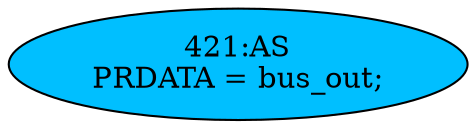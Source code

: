 strict digraph "" {
	node [label="\N"];
	"421:AS"	 [ast="<pyverilog.vparser.ast.Assign object at 0x7f79abcb9e90>",
		def_var="['PRDATA']",
		fillcolor=deepskyblue,
		label="421:AS
PRDATA = bus_out;",
		statements="[]",
		style=filled,
		typ=Assign,
		use_var="['bus_out']"];
}
